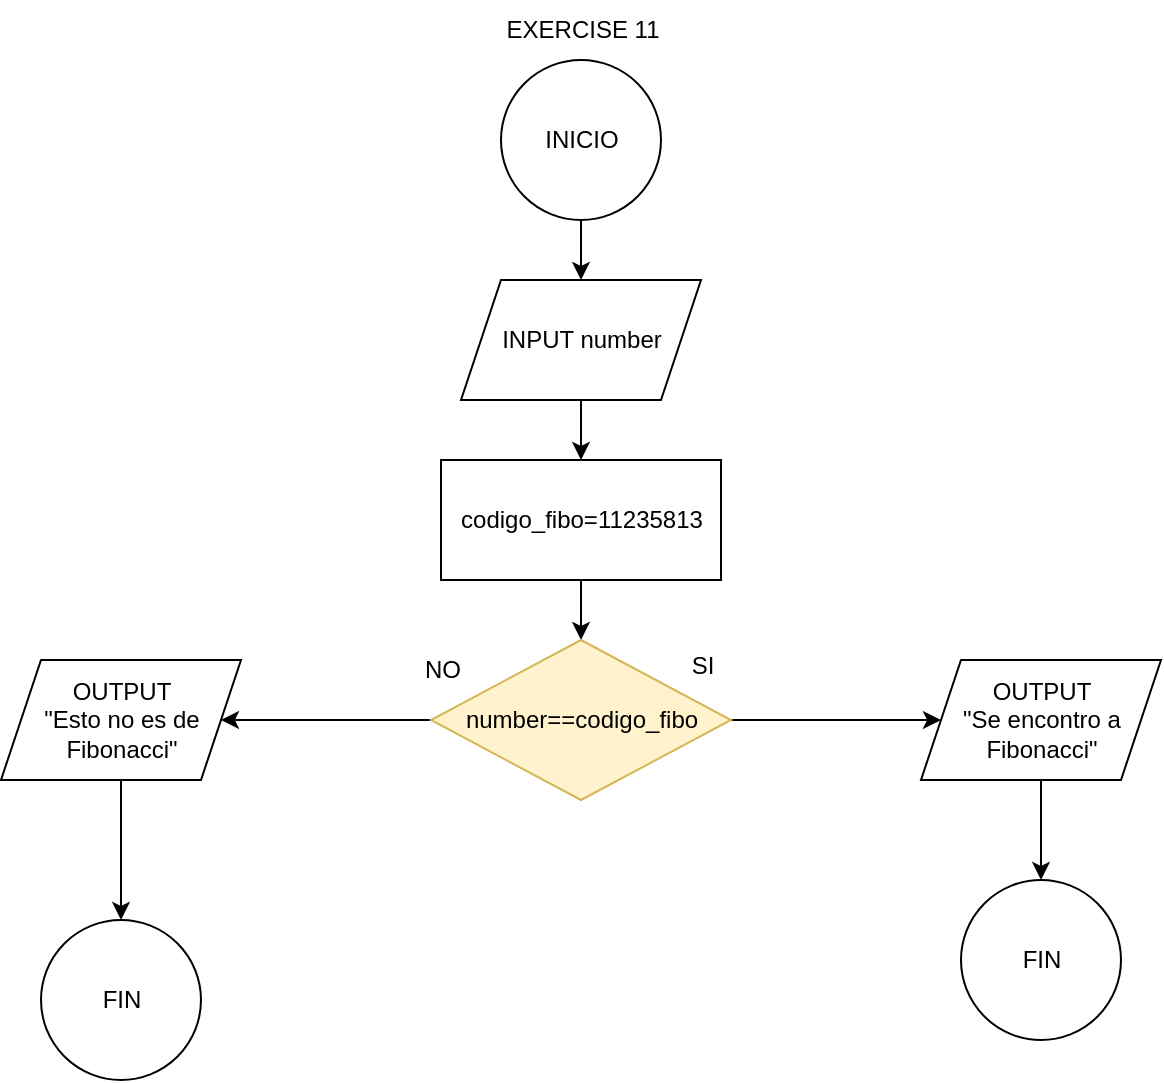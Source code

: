 <mxfile version="24.4.10" type="github">
  <diagram name="EXERCISE-1" id="jf3Z4JMMC97Lukkn_Zwi">
    <mxGraphModel dx="1050" dy="653" grid="1" gridSize="10" guides="1" tooltips="1" connect="1" arrows="1" fold="1" page="1" pageScale="1" pageWidth="827" pageHeight="1169" math="0" shadow="0">
      <root>
        <mxCell id="0" />
        <mxCell id="1" parent="0" />
        <mxCell id="FAgY3dAlQlQoakH8uCiZ-1" value="EXERCISE 11" style="text;html=1;align=center;verticalAlign=middle;resizable=0;points=[];autosize=1;strokeColor=none;fillColor=none;" vertex="1" parent="1">
          <mxGeometry x="333.5" width="100" height="30" as="geometry" />
        </mxCell>
        <mxCell id="FAgY3dAlQlQoakH8uCiZ-2" value="" style="edgeStyle=orthogonalEdgeStyle;rounded=0;orthogonalLoop=1;jettySize=auto;html=1;" edge="1" parent="1" source="FAgY3dAlQlQoakH8uCiZ-3" target="FAgY3dAlQlQoakH8uCiZ-5">
          <mxGeometry relative="1" as="geometry" />
        </mxCell>
        <mxCell id="FAgY3dAlQlQoakH8uCiZ-3" value="INICIO" style="ellipse;whiteSpace=wrap;html=1;" vertex="1" parent="1">
          <mxGeometry x="343.5" y="30" width="80" height="80" as="geometry" />
        </mxCell>
        <mxCell id="FAgY3dAlQlQoakH8uCiZ-4" value="" style="edgeStyle=orthogonalEdgeStyle;rounded=0;orthogonalLoop=1;jettySize=auto;html=1;" edge="1" parent="1" source="FAgY3dAlQlQoakH8uCiZ-5" target="FAgY3dAlQlQoakH8uCiZ-7">
          <mxGeometry relative="1" as="geometry" />
        </mxCell>
        <mxCell id="FAgY3dAlQlQoakH8uCiZ-5" value="INPUT number" style="shape=parallelogram;perimeter=parallelogramPerimeter;whiteSpace=wrap;html=1;fixedSize=1;" vertex="1" parent="1">
          <mxGeometry x="323.5" y="140" width="120" height="60" as="geometry" />
        </mxCell>
        <mxCell id="FAgY3dAlQlQoakH8uCiZ-6" value="" style="edgeStyle=orthogonalEdgeStyle;rounded=0;orthogonalLoop=1;jettySize=auto;html=1;" edge="1" parent="1" source="FAgY3dAlQlQoakH8uCiZ-7" target="FAgY3dAlQlQoakH8uCiZ-10">
          <mxGeometry relative="1" as="geometry" />
        </mxCell>
        <mxCell id="FAgY3dAlQlQoakH8uCiZ-7" value="codigo_fibo=11235813" style="whiteSpace=wrap;html=1;" vertex="1" parent="1">
          <mxGeometry x="313.5" y="230" width="140" height="60" as="geometry" />
        </mxCell>
        <mxCell id="FAgY3dAlQlQoakH8uCiZ-8" value="" style="edgeStyle=orthogonalEdgeStyle;rounded=0;orthogonalLoop=1;jettySize=auto;html=1;" edge="1" parent="1" source="FAgY3dAlQlQoakH8uCiZ-10" target="FAgY3dAlQlQoakH8uCiZ-13">
          <mxGeometry relative="1" as="geometry" />
        </mxCell>
        <mxCell id="FAgY3dAlQlQoakH8uCiZ-9" value="" style="edgeStyle=orthogonalEdgeStyle;rounded=0;orthogonalLoop=1;jettySize=auto;html=1;" edge="1" parent="1" source="FAgY3dAlQlQoakH8uCiZ-10" target="FAgY3dAlQlQoakH8uCiZ-16">
          <mxGeometry relative="1" as="geometry" />
        </mxCell>
        <mxCell id="FAgY3dAlQlQoakH8uCiZ-10" value="number==codigo_fibo" style="rhombus;whiteSpace=wrap;html=1;fillColor=#fff2cc;strokeColor=#d6b656;" vertex="1" parent="1">
          <mxGeometry x="308.5" y="320" width="150" height="80" as="geometry" />
        </mxCell>
        <mxCell id="FAgY3dAlQlQoakH8uCiZ-11" value="SI" style="text;html=1;align=center;verticalAlign=middle;resizable=0;points=[];autosize=1;strokeColor=none;fillColor=none;" vertex="1" parent="1">
          <mxGeometry x="428.5" y="318" width="30" height="30" as="geometry" />
        </mxCell>
        <mxCell id="FAgY3dAlQlQoakH8uCiZ-12" value="" style="edgeStyle=orthogonalEdgeStyle;rounded=0;orthogonalLoop=1;jettySize=auto;html=1;" edge="1" parent="1" source="FAgY3dAlQlQoakH8uCiZ-13" target="FAgY3dAlQlQoakH8uCiZ-17">
          <mxGeometry relative="1" as="geometry" />
        </mxCell>
        <mxCell id="FAgY3dAlQlQoakH8uCiZ-13" value="OUTPUT&lt;div&gt;&quot;Se encontro a Fibonacci&quot;&lt;/div&gt;" style="shape=parallelogram;perimeter=parallelogramPerimeter;whiteSpace=wrap;html=1;fixedSize=1;" vertex="1" parent="1">
          <mxGeometry x="553.5" y="330" width="120" height="60" as="geometry" />
        </mxCell>
        <mxCell id="FAgY3dAlQlQoakH8uCiZ-14" value="NO" style="text;html=1;align=center;verticalAlign=middle;resizable=0;points=[];autosize=1;strokeColor=none;fillColor=none;" vertex="1" parent="1">
          <mxGeometry x="293.5" y="320" width="40" height="30" as="geometry" />
        </mxCell>
        <mxCell id="FAgY3dAlQlQoakH8uCiZ-15" value="" style="edgeStyle=orthogonalEdgeStyle;rounded=0;orthogonalLoop=1;jettySize=auto;html=1;" edge="1" parent="1" source="FAgY3dAlQlQoakH8uCiZ-16" target="FAgY3dAlQlQoakH8uCiZ-18">
          <mxGeometry relative="1" as="geometry" />
        </mxCell>
        <mxCell id="FAgY3dAlQlQoakH8uCiZ-16" value="OUTPUT&lt;div&gt;&quot;Esto no es de Fibonacci&quot;&lt;/div&gt;" style="shape=parallelogram;perimeter=parallelogramPerimeter;whiteSpace=wrap;html=1;fixedSize=1;" vertex="1" parent="1">
          <mxGeometry x="93.5" y="330" width="120" height="60" as="geometry" />
        </mxCell>
        <mxCell id="FAgY3dAlQlQoakH8uCiZ-17" value="FIN" style="ellipse;whiteSpace=wrap;html=1;" vertex="1" parent="1">
          <mxGeometry x="573.5" y="440" width="80" height="80" as="geometry" />
        </mxCell>
        <mxCell id="FAgY3dAlQlQoakH8uCiZ-18" value="FIN" style="ellipse;whiteSpace=wrap;html=1;" vertex="1" parent="1">
          <mxGeometry x="113.5" y="460" width="80" height="80" as="geometry" />
        </mxCell>
      </root>
    </mxGraphModel>
  </diagram>
</mxfile>
